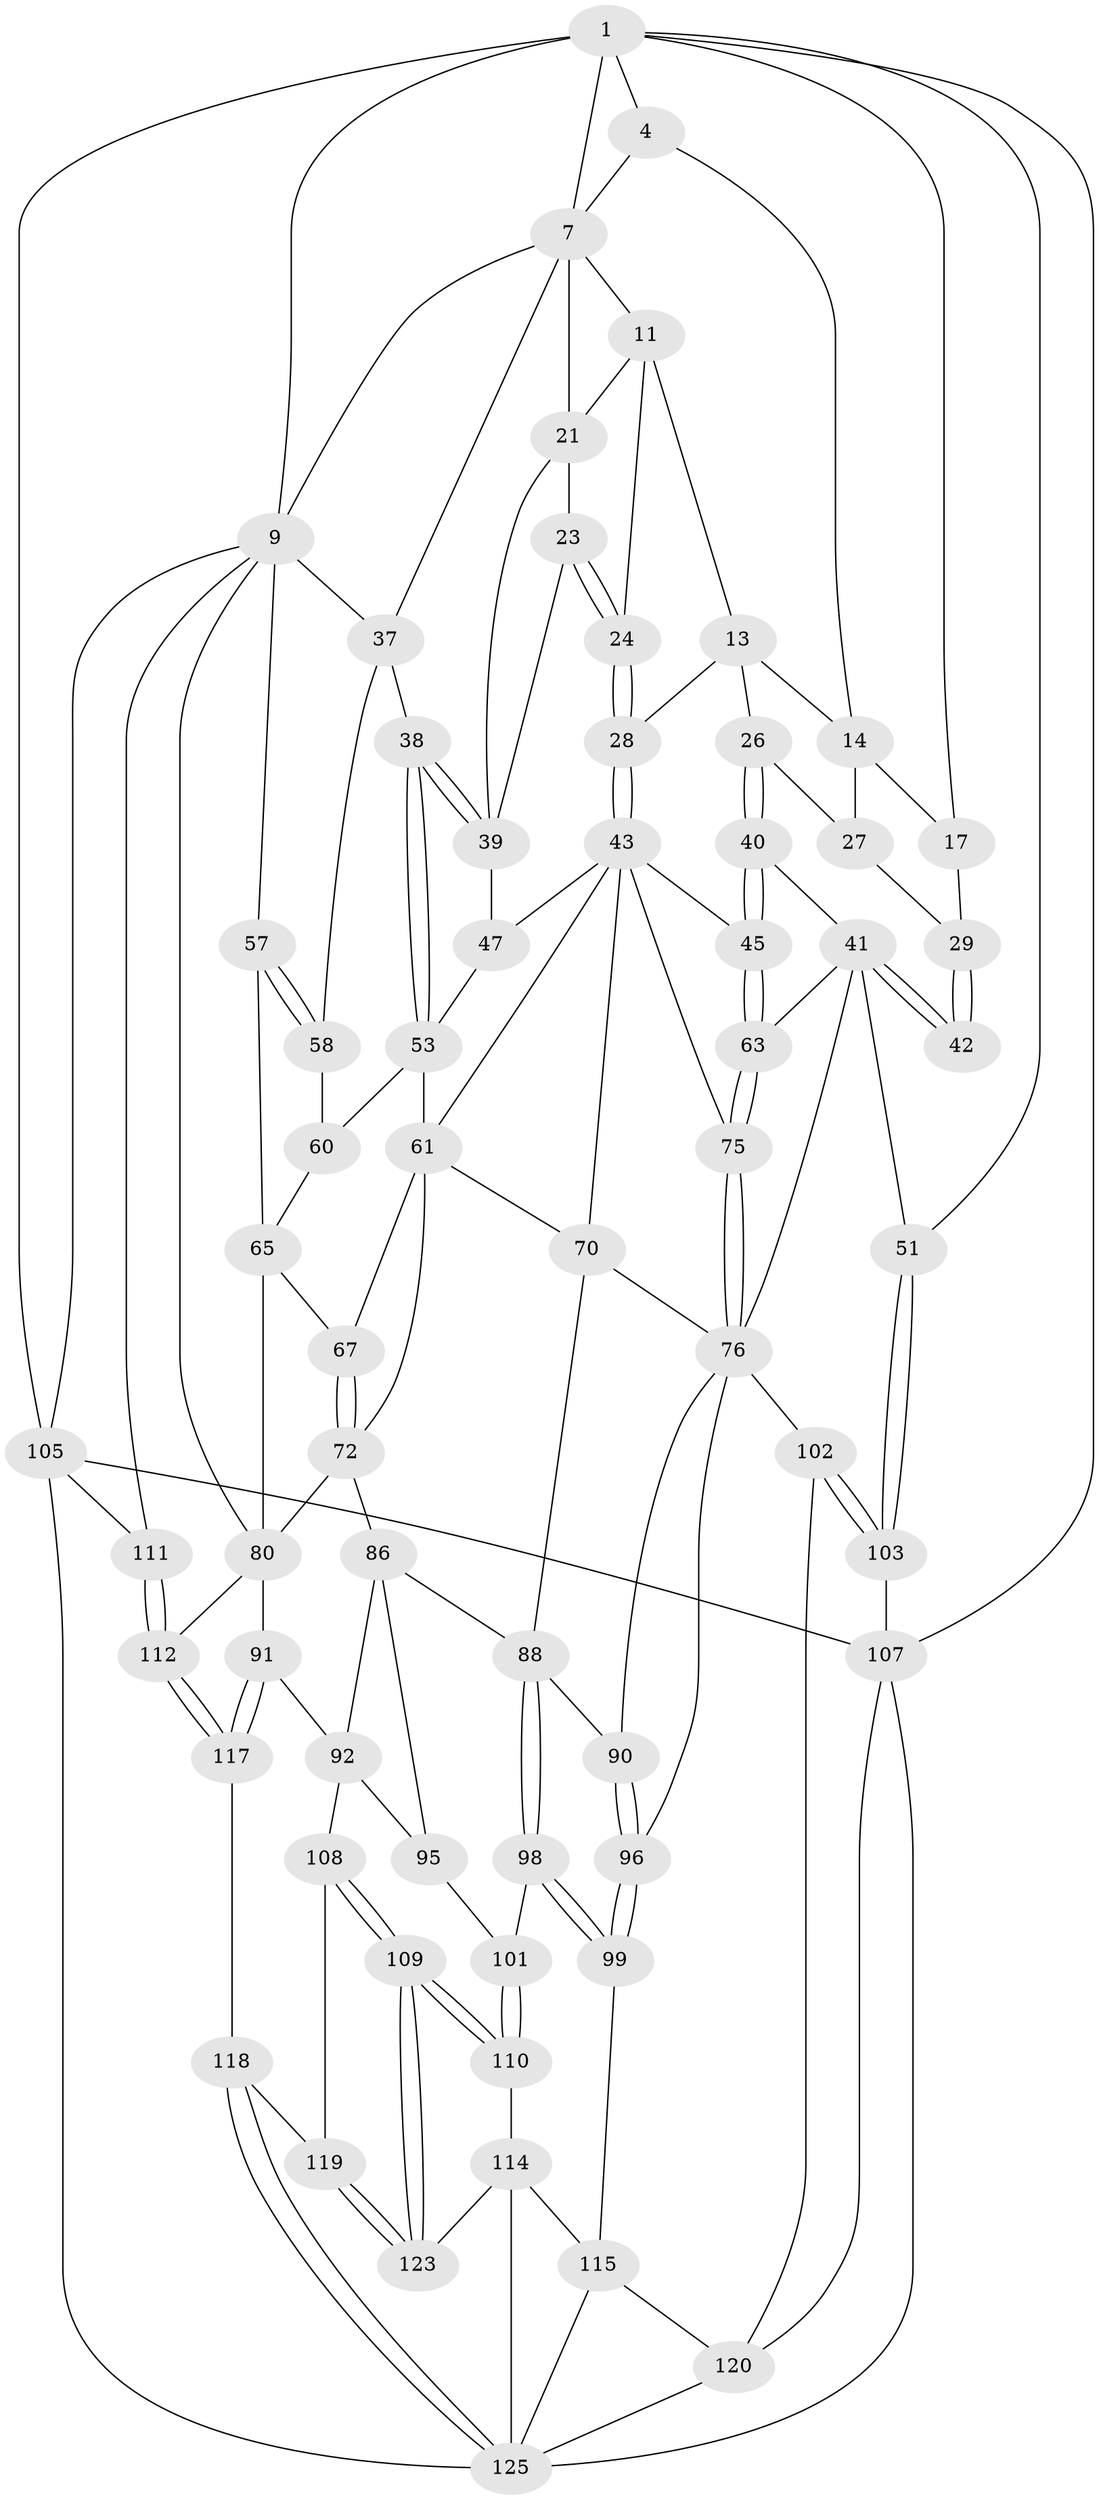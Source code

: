 // original degree distribution, {3: 0.023076923076923078, 6: 0.2153846153846154, 4: 0.2153846153846154, 5: 0.5461538461538461}
// Generated by graph-tools (version 1.1) at 2025/17/03/09/25 04:17:16]
// undirected, 65 vertices, 149 edges
graph export_dot {
graph [start="1"]
  node [color=gray90,style=filled];
  1 [pos="+0.9609257113445231+0",super="+6+2"];
  4 [pos="+0.25685402730815604+0",super="+5"];
  7 [pos="+0.8137493667335248+0.11690969820900453",super="+8+19"];
  9 [pos="+1+0.23211687026710948",super="+10+56"];
  11 [pos="+0.5984165991222229+0.04966431877838109",super="+12"];
  13 [pos="+0.4352699004775621+0.11374218622638978",super="+25"];
  14 [pos="+0.25854292825635655+0",super="+15"];
  17 [pos="+0+0.13585314916085287"];
  21 [pos="+0.6460022756277267+0.15097575858142628",super="+22+34"];
  23 [pos="+0.5416897777537223+0.24463982609009213",super="+35"];
  24 [pos="+0.517937818001712+0.24423465594129803"];
  26 [pos="+0.29939259629386156+0.18342629266566143"];
  27 [pos="+0.24555133276757615+0.1277306120891894"];
  28 [pos="+0.4596406582256171+0.2711479742187603"];
  29 [pos="+0+0.17407080430269378",super="+30"];
  37 [pos="+0.738628836409469+0.2884277185923165",super="+52"];
  38 [pos="+0.7118851116155236+0.3115406699255001"];
  39 [pos="+0.7115602603857909+0.31134260319943463",super="+46"];
  40 [pos="+0.29966052193932385+0.26024543629912833"];
  41 [pos="+0.13090820696320504+0.3168777118624176",super="+49"];
  42 [pos="+0.13015529820614852+0.3109816613254194"];
  43 [pos="+0.43071142056919093+0.35028846199585084",super="+48+44"];
  45 [pos="+0.3661409029490384+0.3687732669445886"];
  47 [pos="+0.6048835653427679+0.33033302474044085"];
  51 [pos="+0+0.5269410271227523"];
  53 [pos="+0.7339494574089358+0.3721707338714005",super="+54"];
  57 [pos="+0.9870844035552354+0.49951406851593244"];
  58 [pos="+0.9068824464397691+0.39056188509675066",super="+59"];
  60 [pos="+0.7342905166914752+0.3722571469181034",super="+64"];
  61 [pos="+0.5997047141627723+0.4334134148046288",super="+68+62"];
  63 [pos="+0.17244386982328563+0.43213728361153325"];
  65 [pos="+0.8311287119921416+0.5011429433894257",super="+74+66"];
  67 [pos="+0.7039982153830548+0.5363140432792696"];
  70 [pos="+0.4378614322901129+0.5199197726538137",super="+79"];
  72 [pos="+0.6141148541984812+0.5868317187511325",super="+73"];
  75 [pos="+0.21087942575124946+0.49600051686300056"];
  76 [pos="+0.21815691560012407+0.5137641886160497",super="+77"];
  80 [pos="+0.8626402299970272+0.6952731335009071",super="+81"];
  86 [pos="+0.5662952783638414+0.6298893003878324",super="+87"];
  88 [pos="+0.4340625502093911+0.6918830125732188",super="+89"];
  90 [pos="+0.31261578147004376+0.669808713177098"];
  91 [pos="+0.7240473052345235+0.7863787470320348"];
  92 [pos="+0.7028819587078464+0.7902524138429291",super="+93"];
  95 [pos="+0.5189919743206106+0.7406201984857386",super="+100"];
  96 [pos="+0.25238583126881464+0.8076547695181965"];
  98 [pos="+0.42750252157242086+0.7695595250208309"];
  99 [pos="+0.26138577670388646+0.8193436183541128"];
  101 [pos="+0.46973794962620546+0.8012721882783057"];
  102 [pos="+0.09440738860868897+0.815250834970862",super="+122"];
  103 [pos="+0+0.8130393038243516",super="+106"];
  105 [pos="+1+1",super="+130"];
  107 [pos="+0+1",super="+129"];
  108 [pos="+0.5438421787553582+0.870124713199388",super="+113"];
  109 [pos="+0.5398704583423455+0.8721520121383787"];
  110 [pos="+0.4776258763414444+0.8348592433346064"];
  111 [pos="+1+1"];
  112 [pos="+1+1"];
  114 [pos="+0.4537376808526169+0.8627440603805954",super="+124"];
  115 [pos="+0.3621802835467437+0.9029604736702813",super="+116"];
  117 [pos="+0.8002433223934668+0.987490050529724"];
  118 [pos="+0.6458648618001843+0.9241674390059442"];
  119 [pos="+0.6379422890461512+0.9110873764633021"];
  120 [pos="+0.25928232008274915+0.8708501092659234",super="+121"];
  123 [pos="+0.5362807133476217+0.9593172927859919"];
  125 [pos="+0.5493329386977025+1",super="+126"];
  1 -- 7;
  1 -- 105;
  1 -- 17;
  1 -- 4;
  1 -- 51;
  1 -- 9 [weight=2];
  1 -- 107;
  4 -- 14;
  4 -- 7;
  7 -- 11;
  7 -- 21 [weight=2];
  7 -- 37;
  7 -- 9;
  9 -- 80;
  9 -- 105;
  9 -- 111;
  9 -- 57;
  9 -- 37;
  11 -- 24;
  11 -- 13;
  11 -- 21;
  13 -- 14;
  13 -- 26;
  13 -- 28;
  14 -- 17;
  14 -- 27;
  17 -- 29;
  21 -- 23 [weight=2];
  21 -- 39;
  23 -- 24;
  23 -- 24;
  23 -- 39;
  24 -- 28;
  24 -- 28;
  26 -- 27;
  26 -- 40;
  26 -- 40;
  27 -- 29;
  28 -- 43;
  28 -- 43;
  29 -- 42 [weight=2];
  29 -- 42;
  37 -- 38;
  37 -- 58;
  38 -- 39;
  38 -- 39;
  38 -- 53;
  38 -- 53;
  39 -- 47;
  40 -- 41;
  40 -- 45;
  40 -- 45;
  41 -- 42;
  41 -- 42;
  41 -- 51;
  41 -- 76;
  41 -- 63;
  43 -- 47;
  43 -- 75;
  43 -- 45;
  43 -- 70;
  43 -- 61;
  45 -- 63;
  45 -- 63;
  47 -- 53;
  51 -- 103;
  51 -- 103;
  53 -- 60;
  53 -- 61 [weight=2];
  57 -- 58;
  57 -- 58;
  57 -- 65;
  58 -- 60 [weight=2];
  60 -- 65;
  61 -- 67;
  61 -- 72;
  61 -- 70;
  63 -- 75;
  63 -- 75;
  65 -- 80 [weight=2];
  65 -- 67;
  67 -- 72;
  67 -- 72;
  70 -- 88;
  70 -- 76;
  72 -- 86;
  72 -- 80;
  75 -- 76;
  75 -- 76;
  76 -- 96;
  76 -- 102;
  76 -- 90;
  80 -- 112;
  80 -- 91;
  86 -- 88;
  86 -- 95;
  86 -- 92;
  88 -- 98;
  88 -- 98;
  88 -- 90;
  90 -- 96;
  90 -- 96;
  91 -- 92;
  91 -- 117;
  91 -- 117;
  92 -- 108 [weight=2];
  92 -- 95 [weight=2];
  95 -- 101;
  96 -- 99;
  96 -- 99;
  98 -- 99;
  98 -- 99;
  98 -- 101;
  99 -- 115;
  101 -- 110;
  101 -- 110;
  102 -- 103 [weight=2];
  102 -- 103;
  102 -- 120;
  103 -- 107;
  105 -- 107;
  105 -- 125;
  105 -- 111;
  107 -- 120;
  107 -- 125;
  108 -- 109;
  108 -- 109;
  108 -- 119;
  109 -- 110;
  109 -- 110;
  109 -- 123;
  109 -- 123;
  110 -- 114;
  111 -- 112;
  111 -- 112;
  112 -- 117;
  112 -- 117;
  114 -- 115;
  114 -- 123;
  114 -- 125;
  115 -- 120;
  115 -- 125;
  117 -- 118;
  118 -- 119;
  118 -- 125;
  118 -- 125;
  119 -- 123;
  119 -- 123;
  120 -- 125;
}

